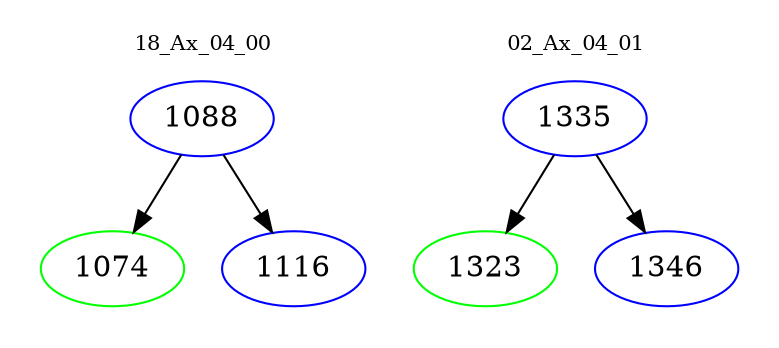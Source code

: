 digraph{
subgraph cluster_0 {
color = white
label = "18_Ax_04_00";
fontsize=10;
T0_1088 [label="1088", color="blue"]
T0_1088 -> T0_1074 [color="black"]
T0_1074 [label="1074", color="green"]
T0_1088 -> T0_1116 [color="black"]
T0_1116 [label="1116", color="blue"]
}
subgraph cluster_1 {
color = white
label = "02_Ax_04_01";
fontsize=10;
T1_1335 [label="1335", color="blue"]
T1_1335 -> T1_1323 [color="black"]
T1_1323 [label="1323", color="green"]
T1_1335 -> T1_1346 [color="black"]
T1_1346 [label="1346", color="blue"]
}
}
